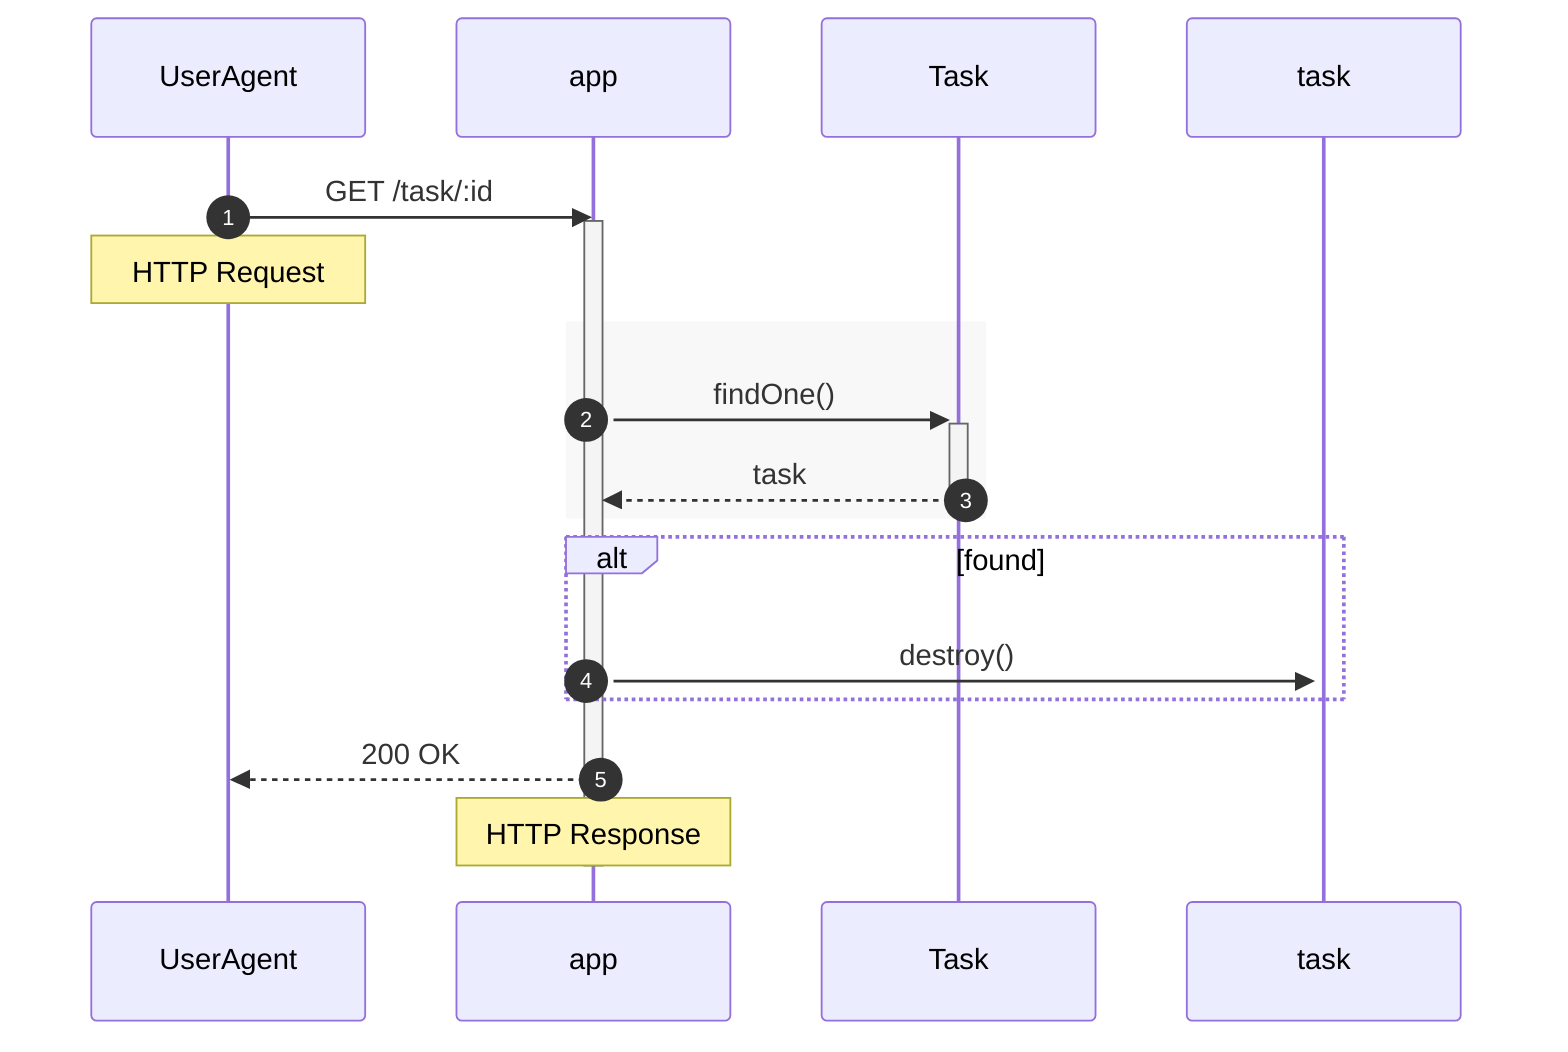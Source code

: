 sequenceDiagram
  autoNumber

  participant UserAgent
  participant app

  UserAgent ->> app: GET /task/:id
  activate app
    Note over UserAgent : HTTP Request
    rect rgb(248,248,248)
      app ->> +Task: findOne()
      Task -->> -app: task
    end
    alt found
      app ->> +task: destroy()
    end
    app -->> UserAgent : 200 OK
  Note over app : HTTP Response
  deactivate app